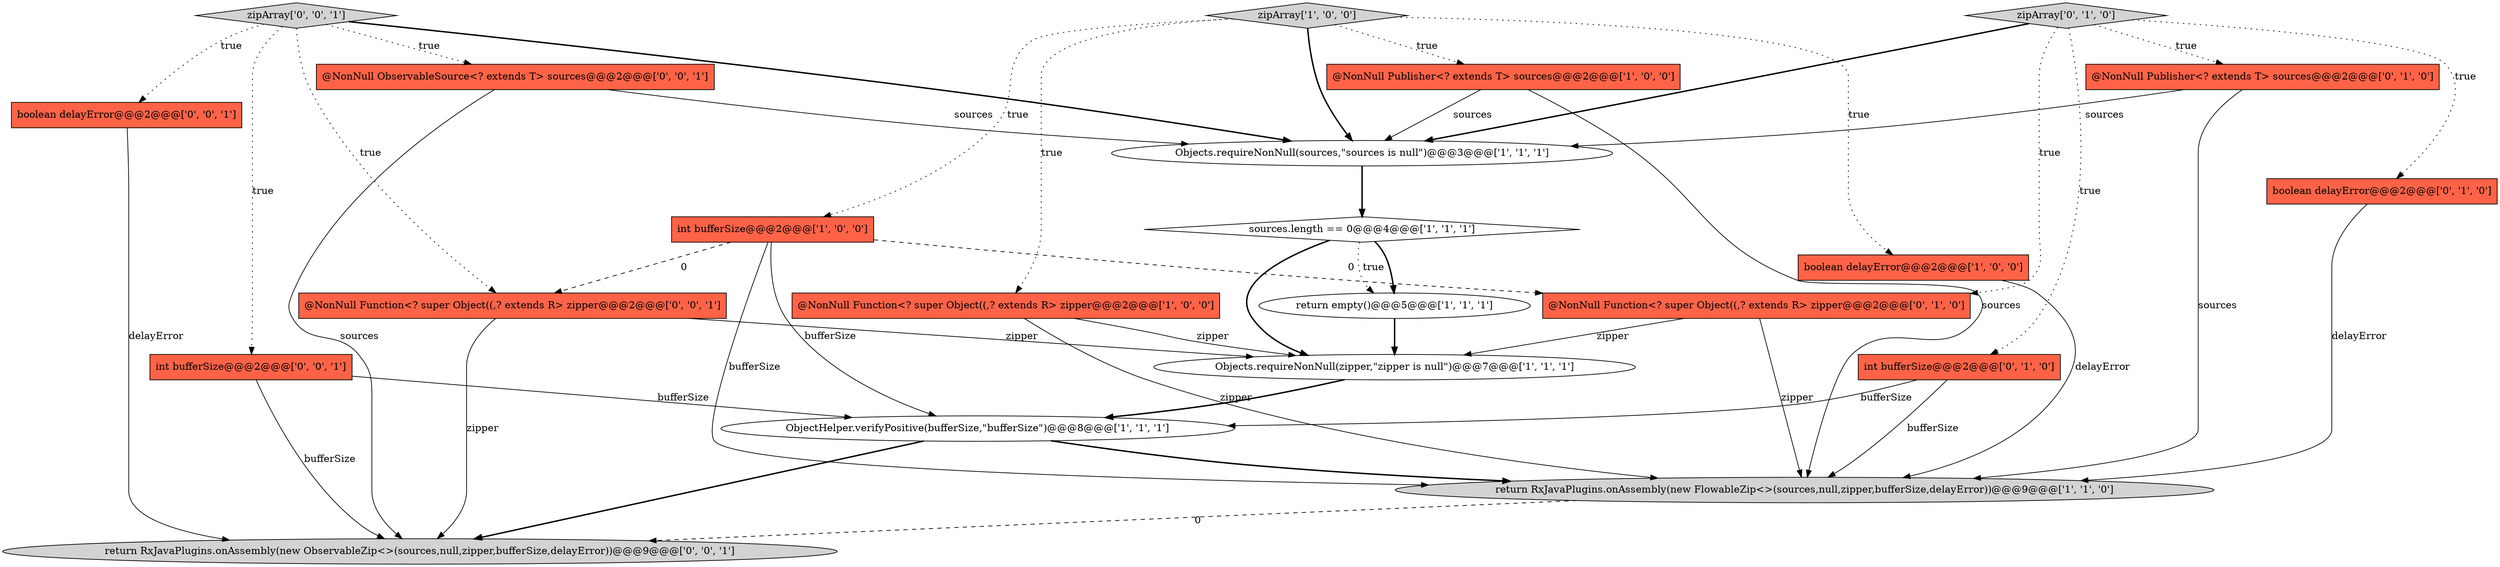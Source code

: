 digraph {
4 [style = filled, label = "return empty()@@@5@@@['1', '1', '1']", fillcolor = white, shape = ellipse image = "AAA0AAABBB1BBB"];
13 [style = filled, label = "zipArray['0', '1', '0']", fillcolor = lightgray, shape = diamond image = "AAA0AAABBB2BBB"];
10 [style = filled, label = "Objects.requireNonNull(sources,\"sources is null\")@@@3@@@['1', '1', '1']", fillcolor = white, shape = ellipse image = "AAA0AAABBB1BBB"];
16 [style = filled, label = "boolean delayError@@@2@@@['0', '0', '1']", fillcolor = tomato, shape = box image = "AAA0AAABBB3BBB"];
1 [style = filled, label = "Objects.requireNonNull(zipper,\"zipper is null\")@@@7@@@['1', '1', '1']", fillcolor = white, shape = ellipse image = "AAA0AAABBB1BBB"];
20 [style = filled, label = "zipArray['0', '0', '1']", fillcolor = lightgray, shape = diamond image = "AAA0AAABBB3BBB"];
6 [style = filled, label = "ObjectHelper.verifyPositive(bufferSize,\"bufferSize\")@@@8@@@['1', '1', '1']", fillcolor = white, shape = ellipse image = "AAA0AAABBB1BBB"];
21 [style = filled, label = "@NonNull Function<? super Object((,? extends R> zipper@@@2@@@['0', '0', '1']", fillcolor = tomato, shape = box image = "AAA0AAABBB3BBB"];
0 [style = filled, label = "@NonNull Publisher<? extends T> sources@@@2@@@['1', '0', '0']", fillcolor = tomato, shape = box image = "AAA0AAABBB1BBB"];
17 [style = filled, label = "int bufferSize@@@2@@@['0', '0', '1']", fillcolor = tomato, shape = box image = "AAA0AAABBB3BBB"];
14 [style = filled, label = "boolean delayError@@@2@@@['0', '1', '0']", fillcolor = tomato, shape = box image = "AAA0AAABBB2BBB"];
2 [style = filled, label = "@NonNull Function<? super Object((,? extends R> zipper@@@2@@@['1', '0', '0']", fillcolor = tomato, shape = box image = "AAA0AAABBB1BBB"];
9 [style = filled, label = "int bufferSize@@@2@@@['1', '0', '0']", fillcolor = tomato, shape = box image = "AAA1AAABBB1BBB"];
8 [style = filled, label = "boolean delayError@@@2@@@['1', '0', '0']", fillcolor = tomato, shape = box image = "AAA0AAABBB1BBB"];
12 [style = filled, label = "int bufferSize@@@2@@@['0', '1', '0']", fillcolor = tomato, shape = box image = "AAA0AAABBB2BBB"];
15 [style = filled, label = "@NonNull Function<? super Object((,? extends R> zipper@@@2@@@['0', '1', '0']", fillcolor = tomato, shape = box image = "AAA1AAABBB2BBB"];
3 [style = filled, label = "sources.length == 0@@@4@@@['1', '1', '1']", fillcolor = white, shape = diamond image = "AAA0AAABBB1BBB"];
18 [style = filled, label = "@NonNull ObservableSource<? extends T> sources@@@2@@@['0', '0', '1']", fillcolor = tomato, shape = box image = "AAA0AAABBB3BBB"];
11 [style = filled, label = "@NonNull Publisher<? extends T> sources@@@2@@@['0', '1', '0']", fillcolor = tomato, shape = box image = "AAA0AAABBB2BBB"];
19 [style = filled, label = "return RxJavaPlugins.onAssembly(new ObservableZip<>(sources,null,zipper,bufferSize,delayError))@@@9@@@['0', '0', '1']", fillcolor = lightgray, shape = ellipse image = "AAA0AAABBB3BBB"];
7 [style = filled, label = "zipArray['1', '0', '0']", fillcolor = lightgray, shape = diamond image = "AAA0AAABBB1BBB"];
5 [style = filled, label = "return RxJavaPlugins.onAssembly(new FlowableZip<>(sources,null,zipper,bufferSize,delayError))@@@9@@@['1', '1', '0']", fillcolor = lightgray, shape = ellipse image = "AAA0AAABBB1BBB"];
13->10 [style = bold, label=""];
2->5 [style = solid, label="zipper"];
7->2 [style = dotted, label="true"];
3->1 [style = bold, label=""];
13->12 [style = dotted, label="true"];
7->10 [style = bold, label=""];
16->19 [style = solid, label="delayError"];
20->17 [style = dotted, label="true"];
0->5 [style = solid, label="sources"];
9->5 [style = solid, label="bufferSize"];
21->1 [style = solid, label="zipper"];
9->6 [style = solid, label="bufferSize"];
3->4 [style = dotted, label="true"];
14->5 [style = solid, label="delayError"];
10->3 [style = bold, label=""];
21->19 [style = solid, label="zipper"];
6->19 [style = bold, label=""];
20->21 [style = dotted, label="true"];
7->9 [style = dotted, label="true"];
17->6 [style = solid, label="bufferSize"];
8->5 [style = solid, label="delayError"];
7->0 [style = dotted, label="true"];
3->4 [style = bold, label=""];
18->19 [style = solid, label="sources"];
20->10 [style = bold, label=""];
17->19 [style = solid, label="bufferSize"];
6->5 [style = bold, label=""];
11->5 [style = solid, label="sources"];
12->5 [style = solid, label="bufferSize"];
1->6 [style = bold, label=""];
18->10 [style = solid, label="sources"];
0->10 [style = solid, label="sources"];
15->1 [style = solid, label="zipper"];
9->21 [style = dashed, label="0"];
15->5 [style = solid, label="zipper"];
11->10 [style = solid, label="sources"];
20->18 [style = dotted, label="true"];
13->11 [style = dotted, label="true"];
13->15 [style = dotted, label="true"];
4->1 [style = bold, label=""];
12->6 [style = solid, label="bufferSize"];
2->1 [style = solid, label="zipper"];
7->8 [style = dotted, label="true"];
13->14 [style = dotted, label="true"];
5->19 [style = dashed, label="0"];
20->16 [style = dotted, label="true"];
9->15 [style = dashed, label="0"];
}
